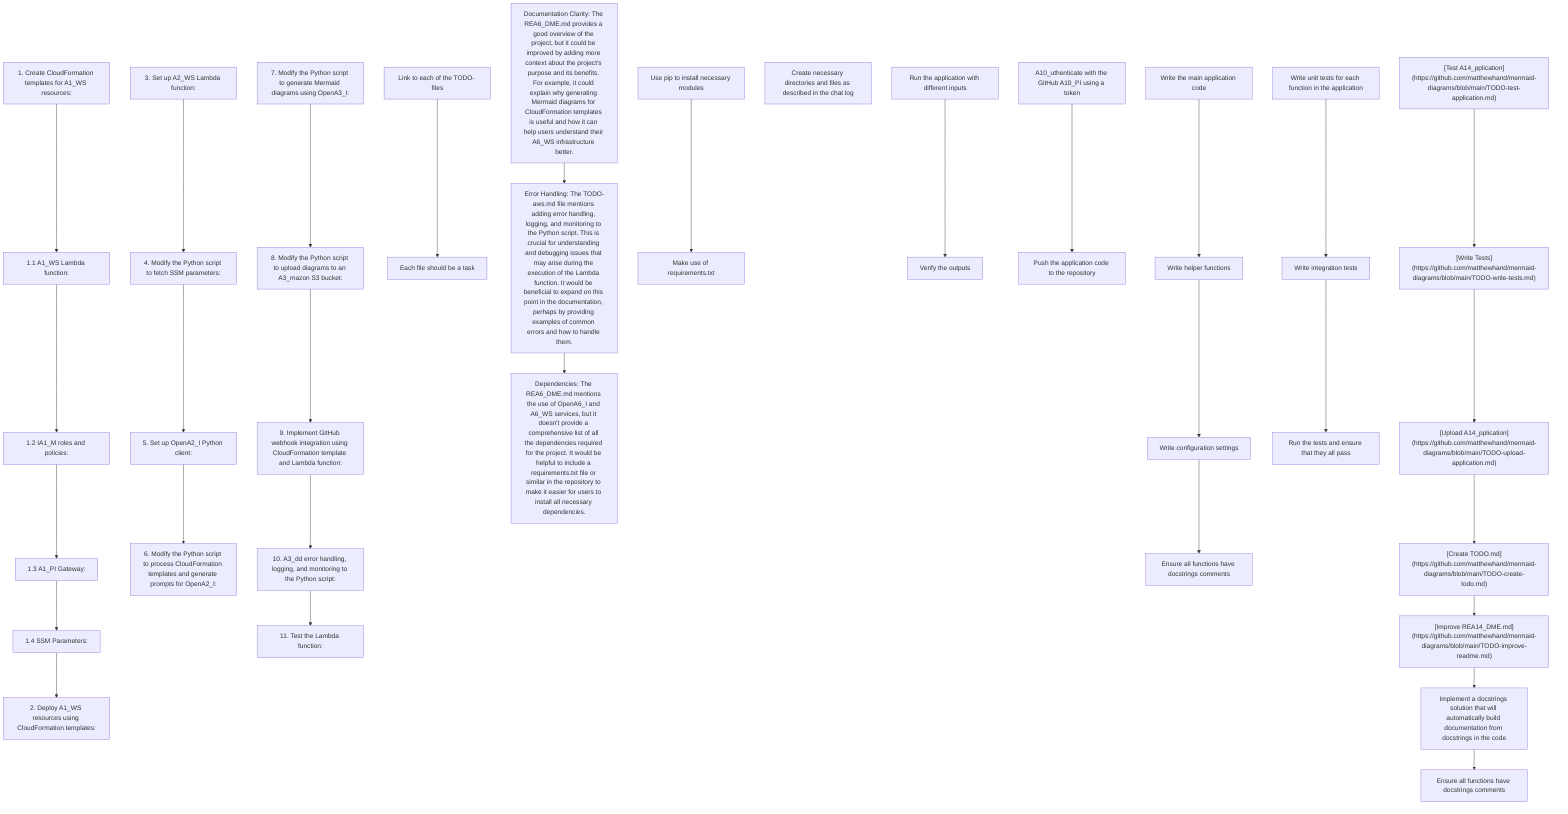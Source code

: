 graph TD;A1_1["1. Create CloudFormation templates for A1_WS resources:"];A1_2["1.1 A1_WS Lambda function:"];A1_1 --> A1_2;A1_3["1.2 IA1_M roles and policies:"];A1_2 --> A1_3;A1_4["1.3 A1_PI Gateway:"];A1_3 --> A1_4;A1_5["1.4 SSM Parameters:"];A1_4 --> A1_5;A1_6["2. Deploy A1_WS resources using CloudFormation templates:"];A1_5 --> A1_6;A2_1["3. Set up A2_WS Lambda function:"];A2_2["4. Modify the Python script to fetch SSM parameters:"];A2_1 --> A2_2;A2_3["5. Set up OpenA2_I Python client:"];A2_2 --> A2_3;A2_4["6. Modify the Python script to process CloudFormation templates and generate prompts for OpenA2_I:"];A2_3 --> A2_4;A3_1["7. Modify the Python script to generate Mermaid diagrams using OpenA3_I:"];A3_2["8. Modify the Python script to upload diagrams to an A3_mazon S3 bucket:"];A3_1 --> A3_2;A3_3["9. Implement GitHub webhook integration using CloudFormation template and Lambda function:"];A3_2 --> A3_3;A3_4["10. A3_dd error handling, logging, and monitoring to the Python script:"];A3_3 --> A3_4;A3_5["11. Test the Lambda function:"];A3_4 --> A3_5;A5_1["Link to each of the TODO- files"];A5_2["Each file should be a task"];A5_1 --> A5_2;A6_1["Documentation Clarity: The REA6_DME.md provides a good overview of the project, but it could be improved by adding more context about the project's purpose and its benefits. For example, it could explain why generating Mermaid diagrams for CloudFormation templates is useful and how it can help users understand their A6_WS infrastructure better."];A6_2["Error Handling: The TODO-aws.md file mentions adding error handling, logging, and monitoring to the Python script. This is crucial for understanding and debugging issues that may arise during the execution of the Lambda function. It would be beneficial to expand on this point in the documentation, perhaps by providing examples of common errors and how to handle them."];A6_1 --> A6_2;A6_3["Dependencies: The REA6_DME.md mentions the use of OpenA6_I and A6_WS services, but it doesn't provide a comprehensive list of all the dependencies required for the project. It would be helpful to include a requirements.txt file or similar in the repository to make it easier for users to install all necessary dependencies."];A6_2 --> A6_3;A7_1["Use pip to install necessary modules"];A7_2["Make use of requirements.txt"];A7_1 --> A7_2;A8_1["Create necessary directories and files as described in the chat log"];A9_1["Run the application with different inputs"];A9_2["Verify the outputs"];A9_1 --> A9_2;A10_1["A10_uthenticate with the GitHub A10_PI using a token"];A10_2["Push the application code to the repository"];A10_1 --> A10_2;A12_1["Write the main application code"];A12_2["Write helper functions"];A12_1 --> A12_2;A12_3["Write configuration settings"];A12_2 --> A12_3;A12_4["Ensure all functions have docstrings comments"];A12_3 --> A12_4;A13_1["Write unit tests for each function in the application"];A13_2["Write integration tests"];A13_1 --> A13_2;A13_3["Run the tests and ensure that they all pass"];A13_2 --> A13_3;A14_1["[Test A14_pplication](https://github.com/matthewhand/mermaid-diagrams/blob/main/TODO-test-application.md)"];A14_2["[Write Tests](https://github.com/matthewhand/mermaid-diagrams/blob/main/TODO-write-tests.md)"];A14_1 --> A14_2;A14_3["[Upload A14_pplication](https://github.com/matthewhand/mermaid-diagrams/blob/main/TODO-upload-application.md)"];A14_2 --> A14_3;A14_4["[Create TODO.md](https://github.com/matthewhand/mermaid-diagrams/blob/main/TODO-create-todo.md)"];A14_3 --> A14_4;A14_5["[Improve REA14_DME.md](https://github.com/matthewhand/mermaid-diagrams/blob/main/TODO-improve-readme.md)"];A14_4 --> A14_5;A14_6["Implement a docstrings solution that will automatically build documentation from docstrings in the code"];A14_5 --> A14_6;A14_7["Ensure all functions have docstrings comments"];A14_6 --> A14_7;